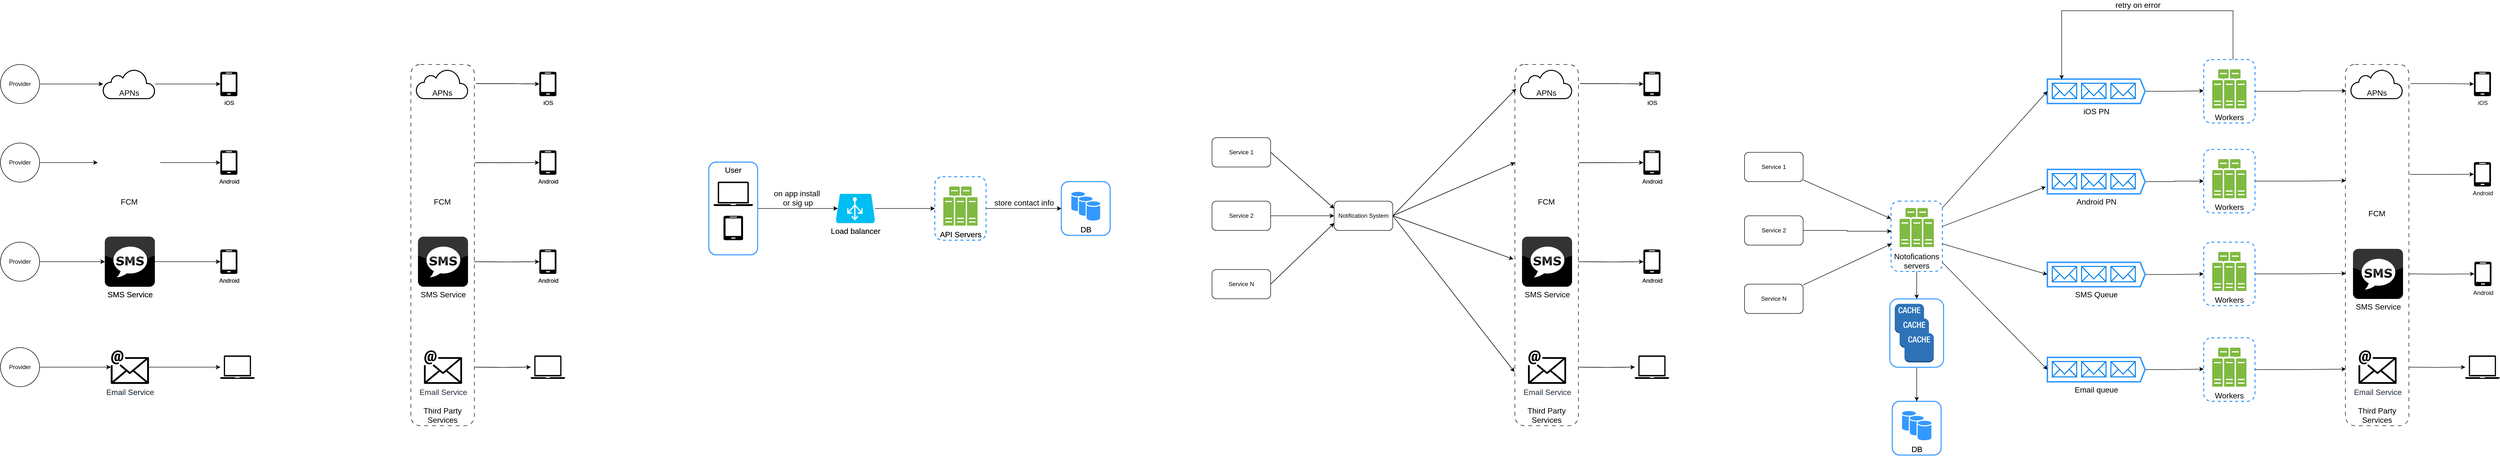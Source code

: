 <mxfile version="24.8.3">
  <diagram name="Page-1" id="7iPxPgaWAinNxmWODJ0a">
    <mxGraphModel dx="995" dy="643" grid="1" gridSize="10" guides="1" tooltips="1" connect="1" arrows="1" fold="1" page="1" pageScale="1" pageWidth="827" pageHeight="1169" math="0" shadow="0">
      <root>
        <mxCell id="0" />
        <mxCell id="1" parent="0" />
        <mxCell id="ZeDhrGZ1cyevb3TE8War-3" value="DB" style="rounded=1;whiteSpace=wrap;html=1;verticalAlign=bottom;fontSize=16;fillColor=none;strokeColor=#3399FF;strokeWidth=2;" vertex="1" parent="1">
          <mxGeometry x="2401.5" y="560" width="100" height="110" as="geometry" />
        </mxCell>
        <mxCell id="ZeDhrGZ1cyevb3TE8War-4" value="on app install&amp;nbsp;&lt;div&gt;or sig up&lt;/div&gt;" style="edgeStyle=orthogonalEdgeStyle;rounded=0;orthogonalLoop=1;jettySize=auto;html=1;entryX=0.05;entryY=0.5;entryDx=0;entryDy=0;entryPerimeter=0;fontSize=16;verticalAlign=bottom;" edge="1" parent="1" source="ZeDhrGZ1cyevb3TE8War-5" target="ZeDhrGZ1cyevb3TE8War-42">
          <mxGeometry relative="1" as="geometry">
            <mxPoint x="1860" y="615" as="targetPoint" />
          </mxGeometry>
        </mxCell>
        <mxCell id="ZeDhrGZ1cyevb3TE8War-5" value="User" style="rounded=1;whiteSpace=wrap;html=1;verticalAlign=top;fontSize=16;fillColor=none;strokeColor=#3399FF;strokeWidth=2;" vertex="1" parent="1">
          <mxGeometry x="1680" y="520" width="100" height="190" as="geometry" />
        </mxCell>
        <mxCell id="ZeDhrGZ1cyevb3TE8War-6" value="Third Party Services" style="rounded=1;whiteSpace=wrap;html=1;dashed=1;dashPattern=8 8;verticalAlign=bottom;fontSize=16;" vertex="1" parent="1">
          <mxGeometry x="1070" y="320" width="130" height="740" as="geometry" />
        </mxCell>
        <mxCell id="ZeDhrGZ1cyevb3TE8War-7" value="APNs" style="html=1;verticalLabelPosition=middle;align=center;labelBackgroundColor=#ffffff;verticalAlign=bottom;strokeWidth=2;strokeColor=#000000;shadow=0;dashed=0;shape=mxgraph.ios7.icons.cloud;labelPosition=center;fontSize=16;" vertex="1" parent="1">
          <mxGeometry x="440" y="330" width="106" height="60" as="geometry" />
        </mxCell>
        <mxCell id="ZeDhrGZ1cyevb3TE8War-8" value="" style="edgeStyle=orthogonalEdgeStyle;rounded=0;orthogonalLoop=1;jettySize=auto;html=1;" edge="1" parent="1" source="ZeDhrGZ1cyevb3TE8War-9" target="ZeDhrGZ1cyevb3TE8War-7">
          <mxGeometry relative="1" as="geometry" />
        </mxCell>
        <mxCell id="ZeDhrGZ1cyevb3TE8War-9" value="Provider" style="ellipse;whiteSpace=wrap;html=1;" vertex="1" parent="1">
          <mxGeometry x="230" y="320" width="80" height="80" as="geometry" />
        </mxCell>
        <mxCell id="ZeDhrGZ1cyevb3TE8War-10" value="iOS" style="verticalLabelPosition=bottom;html=1;verticalAlign=top;align=center;strokeColor=none;fillColor=#000000;shape=mxgraph.azure.mobile;pointerEvents=1;" vertex="1" parent="1">
          <mxGeometry x="680" y="335" width="35" height="50" as="geometry" />
        </mxCell>
        <mxCell id="ZeDhrGZ1cyevb3TE8War-11" style="edgeStyle=orthogonalEdgeStyle;rounded=0;orthogonalLoop=1;jettySize=auto;html=1;entryX=0;entryY=0.5;entryDx=0;entryDy=0;entryPerimeter=0;" edge="1" parent="1" source="ZeDhrGZ1cyevb3TE8War-7" target="ZeDhrGZ1cyevb3TE8War-10">
          <mxGeometry relative="1" as="geometry" />
        </mxCell>
        <mxCell id="ZeDhrGZ1cyevb3TE8War-12" value="" style="edgeStyle=orthogonalEdgeStyle;rounded=0;orthogonalLoop=1;jettySize=auto;html=1;entryX=0;entryY=0.5;entryDx=0;entryDy=0;" edge="1" parent="1" source="ZeDhrGZ1cyevb3TE8War-13" target="ZeDhrGZ1cyevb3TE8War-16">
          <mxGeometry relative="1" as="geometry">
            <mxPoint x="410" y="521" as="targetPoint" />
          </mxGeometry>
        </mxCell>
        <mxCell id="ZeDhrGZ1cyevb3TE8War-13" value="Provider" style="ellipse;whiteSpace=wrap;html=1;" vertex="1" parent="1">
          <mxGeometry x="230" y="481" width="80" height="80" as="geometry" />
        </mxCell>
        <mxCell id="ZeDhrGZ1cyevb3TE8War-14" value="Android" style="verticalLabelPosition=bottom;html=1;verticalAlign=top;align=center;strokeColor=none;fillColor=#000000;shape=mxgraph.azure.mobile;pointerEvents=1;" vertex="1" parent="1">
          <mxGeometry x="680" y="496" width="35" height="50" as="geometry" />
        </mxCell>
        <mxCell id="ZeDhrGZ1cyevb3TE8War-15" style="edgeStyle=orthogonalEdgeStyle;rounded=0;orthogonalLoop=1;jettySize=auto;html=1;entryX=0;entryY=0.5;entryDx=0;entryDy=0;entryPerimeter=0;exitX=1;exitY=0.5;exitDx=0;exitDy=0;" edge="1" parent="1" source="ZeDhrGZ1cyevb3TE8War-16" target="ZeDhrGZ1cyevb3TE8War-14">
          <mxGeometry relative="1" as="geometry">
            <mxPoint x="546" y="521" as="sourcePoint" />
          </mxGeometry>
        </mxCell>
        <mxCell id="ZeDhrGZ1cyevb3TE8War-16" value="FCM" style="shape=image;html=1;verticalAlign=top;verticalLabelPosition=bottom;labelBackgroundColor=#ffffff;imageAspect=0;aspect=fixed;image=https://cdn1.iconfinder.com/data/icons/ionicons-fill-vol-2/512/logo-firebase-128.png;fontSize=16;" vertex="1" parent="1">
          <mxGeometry x="429" y="457" width="128" height="128" as="geometry" />
        </mxCell>
        <mxCell id="ZeDhrGZ1cyevb3TE8War-17" value="" style="edgeStyle=orthogonalEdgeStyle;rounded=0;orthogonalLoop=1;jettySize=auto;html=1;" edge="1" parent="1" source="ZeDhrGZ1cyevb3TE8War-18" target="ZeDhrGZ1cyevb3TE8War-21">
          <mxGeometry relative="1" as="geometry">
            <mxPoint x="429" y="724" as="targetPoint" />
          </mxGeometry>
        </mxCell>
        <mxCell id="ZeDhrGZ1cyevb3TE8War-18" value="Provider" style="ellipse;whiteSpace=wrap;html=1;" vertex="1" parent="1">
          <mxGeometry x="230" y="684" width="80" height="80" as="geometry" />
        </mxCell>
        <mxCell id="ZeDhrGZ1cyevb3TE8War-19" value="Android" style="verticalLabelPosition=bottom;html=1;verticalAlign=top;align=center;strokeColor=none;fillColor=#000000;shape=mxgraph.azure.mobile;pointerEvents=1;" vertex="1" parent="1">
          <mxGeometry x="680" y="699" width="35" height="50" as="geometry" />
        </mxCell>
        <mxCell id="ZeDhrGZ1cyevb3TE8War-20" style="edgeStyle=orthogonalEdgeStyle;rounded=0;orthogonalLoop=1;jettySize=auto;html=1;entryX=0;entryY=0.5;entryDx=0;entryDy=0;entryPerimeter=0;" edge="1" parent="1" source="ZeDhrGZ1cyevb3TE8War-21" target="ZeDhrGZ1cyevb3TE8War-19">
          <mxGeometry relative="1" as="geometry">
            <mxPoint x="557" y="724" as="sourcePoint" />
          </mxGeometry>
        </mxCell>
        <mxCell id="ZeDhrGZ1cyevb3TE8War-21" value="SMS Service" style="dashed=0;outlineConnect=0;html=1;align=center;labelPosition=center;verticalLabelPosition=bottom;verticalAlign=top;shape=mxgraph.webicons.sms;fillColor=#000000;gradientColor=none;fontSize=16;" vertex="1" parent="1">
          <mxGeometry x="443.6" y="672.8" width="102.4" height="102.4" as="geometry" />
        </mxCell>
        <mxCell id="ZeDhrGZ1cyevb3TE8War-22" value="Email Service" style="sketch=0;outlineConnect=0;fontColor=#232F3E;gradientColor=none;fillColor=#000000;strokeColor=none;dashed=0;verticalLabelPosition=bottom;verticalAlign=top;align=center;html=1;fontSize=16;fontStyle=0;aspect=fixed;shape=mxgraph.aws4.email;" vertex="1" parent="1">
          <mxGeometry x="455.8" y="905.5" width="78" height="69" as="geometry" />
        </mxCell>
        <mxCell id="ZeDhrGZ1cyevb3TE8War-23" value="" style="edgeStyle=orthogonalEdgeStyle;rounded=0;orthogonalLoop=1;jettySize=auto;html=1;" edge="1" parent="1" source="ZeDhrGZ1cyevb3TE8War-24" target="ZeDhrGZ1cyevb3TE8War-22">
          <mxGeometry relative="1" as="geometry">
            <mxPoint x="443.6" y="940" as="targetPoint" />
          </mxGeometry>
        </mxCell>
        <mxCell id="ZeDhrGZ1cyevb3TE8War-24" value="Provider" style="ellipse;whiteSpace=wrap;html=1;" vertex="1" parent="1">
          <mxGeometry x="230" y="900" width="80" height="80" as="geometry" />
        </mxCell>
        <mxCell id="ZeDhrGZ1cyevb3TE8War-25" style="edgeStyle=orthogonalEdgeStyle;rounded=0;orthogonalLoop=1;jettySize=auto;html=1;entryX=0;entryY=0.5;entryDx=0;entryDy=0;entryPerimeter=0;" edge="1" parent="1" source="ZeDhrGZ1cyevb3TE8War-22">
          <mxGeometry relative="1" as="geometry">
            <mxPoint x="546" y="940" as="sourcePoint" />
            <mxPoint x="680" y="940" as="targetPoint" />
          </mxGeometry>
        </mxCell>
        <mxCell id="ZeDhrGZ1cyevb3TE8War-26" value="APNs" style="html=1;verticalLabelPosition=middle;align=center;labelBackgroundColor=#ffffff;verticalAlign=bottom;strokeWidth=2;strokeColor=#000000;shadow=0;dashed=0;shape=mxgraph.ios7.icons.cloud;labelPosition=center;fontSize=16;" vertex="1" parent="1">
          <mxGeometry x="1081" y="330" width="106" height="60" as="geometry" />
        </mxCell>
        <mxCell id="ZeDhrGZ1cyevb3TE8War-27" value="FCM" style="shape=image;html=1;verticalAlign=top;verticalLabelPosition=bottom;labelBackgroundColor=#ffffff;imageAspect=0;aspect=fixed;image=https://cdn1.iconfinder.com/data/icons/ionicons-fill-vol-2/512/logo-firebase-128.png;fontSize=16;" vertex="1" parent="1">
          <mxGeometry x="1070" y="457" width="128" height="128" as="geometry" />
        </mxCell>
        <mxCell id="ZeDhrGZ1cyevb3TE8War-28" value="SMS Service" style="dashed=0;outlineConnect=0;html=1;align=center;labelPosition=center;verticalLabelPosition=bottom;verticalAlign=top;shape=mxgraph.webicons.sms;fillColor=#000000;gradientColor=none;fontSize=16;" vertex="1" parent="1">
          <mxGeometry x="1084.6" y="672.8" width="102.4" height="102.4" as="geometry" />
        </mxCell>
        <mxCell id="ZeDhrGZ1cyevb3TE8War-29" value="Email Service" style="sketch=0;outlineConnect=0;fontColor=#232F3E;gradientColor=none;fillColor=#000000;strokeColor=none;dashed=0;verticalLabelPosition=bottom;verticalAlign=top;align=center;html=1;fontSize=16;fontStyle=0;aspect=fixed;shape=mxgraph.aws4.email;" vertex="1" parent="1">
          <mxGeometry x="1096.8" y="905.5" width="78" height="69" as="geometry" />
        </mxCell>
        <mxCell id="ZeDhrGZ1cyevb3TE8War-30" value="iOS" style="verticalLabelPosition=bottom;html=1;verticalAlign=top;align=center;strokeColor=none;fillColor=#000000;shape=mxgraph.azure.mobile;pointerEvents=1;" vertex="1" parent="1">
          <mxGeometry x="1333" y="335" width="35" height="50" as="geometry" />
        </mxCell>
        <mxCell id="ZeDhrGZ1cyevb3TE8War-31" style="edgeStyle=orthogonalEdgeStyle;rounded=0;orthogonalLoop=1;jettySize=auto;html=1;entryX=0;entryY=0.5;entryDx=0;entryDy=0;entryPerimeter=0;exitX=1.026;exitY=0.053;exitDx=0;exitDy=0;exitPerimeter=0;" edge="1" parent="1" source="ZeDhrGZ1cyevb3TE8War-6" target="ZeDhrGZ1cyevb3TE8War-30">
          <mxGeometry relative="1" as="geometry">
            <mxPoint x="1220" y="340" as="sourcePoint" />
          </mxGeometry>
        </mxCell>
        <mxCell id="ZeDhrGZ1cyevb3TE8War-32" value="Android" style="verticalLabelPosition=bottom;html=1;verticalAlign=top;align=center;strokeColor=none;fillColor=#000000;shape=mxgraph.azure.mobile;pointerEvents=1;" vertex="1" parent="1">
          <mxGeometry x="1333" y="496" width="35" height="50" as="geometry" />
        </mxCell>
        <mxCell id="ZeDhrGZ1cyevb3TE8War-33" style="rounded=0;orthogonalLoop=1;jettySize=auto;html=1;entryX=0;entryY=0.5;entryDx=0;entryDy=0;entryPerimeter=0;exitX=1.013;exitY=0.272;exitDx=0;exitDy=0;exitPerimeter=0;" edge="1" parent="1" source="ZeDhrGZ1cyevb3TE8War-6" target="ZeDhrGZ1cyevb3TE8War-32">
          <mxGeometry relative="1" as="geometry">
            <mxPoint x="1210" y="521" as="sourcePoint" />
          </mxGeometry>
        </mxCell>
        <mxCell id="ZeDhrGZ1cyevb3TE8War-34" value="Android" style="verticalLabelPosition=bottom;html=1;verticalAlign=top;align=center;strokeColor=none;fillColor=#000000;shape=mxgraph.azure.mobile;pointerEvents=1;" vertex="1" parent="1">
          <mxGeometry x="1333" y="699" width="35" height="50" as="geometry" />
        </mxCell>
        <mxCell id="ZeDhrGZ1cyevb3TE8War-35" style="edgeStyle=orthogonalEdgeStyle;rounded=0;orthogonalLoop=1;jettySize=auto;html=1;entryX=0;entryY=0.5;entryDx=0;entryDy=0;entryPerimeter=0;" edge="1" parent="1" target="ZeDhrGZ1cyevb3TE8War-34">
          <mxGeometry relative="1" as="geometry">
            <mxPoint x="1199" y="724" as="sourcePoint" />
          </mxGeometry>
        </mxCell>
        <mxCell id="ZeDhrGZ1cyevb3TE8War-36" style="edgeStyle=orthogonalEdgeStyle;rounded=0;orthogonalLoop=1;jettySize=auto;html=1;" edge="1" parent="1" target="ZeDhrGZ1cyevb3TE8War-38">
          <mxGeometry relative="1" as="geometry">
            <mxPoint x="1201" y="940" as="sourcePoint" />
            <mxPoint x="1333" y="940" as="targetPoint" />
          </mxGeometry>
        </mxCell>
        <mxCell id="ZeDhrGZ1cyevb3TE8War-37" value="" style="sketch=0;pointerEvents=1;shadow=0;dashed=0;html=1;strokeColor=none;fillColor=#000000;labelPosition=center;verticalLabelPosition=bottom;verticalAlign=top;align=center;outlineConnect=0;shape=mxgraph.veeam2.laptop;" vertex="1" parent="1">
          <mxGeometry x="680" y="916" width="70" height="48" as="geometry" />
        </mxCell>
        <mxCell id="ZeDhrGZ1cyevb3TE8War-38" value="" style="sketch=0;pointerEvents=1;shadow=0;dashed=0;html=1;strokeColor=none;fillColor=#000000;labelPosition=center;verticalLabelPosition=bottom;verticalAlign=top;align=center;outlineConnect=0;shape=mxgraph.veeam2.laptop;" vertex="1" parent="1">
          <mxGeometry x="1315.5" y="916" width="70" height="48" as="geometry" />
        </mxCell>
        <mxCell id="ZeDhrGZ1cyevb3TE8War-39" value="" style="verticalLabelPosition=bottom;html=1;verticalAlign=top;align=center;strokeColor=none;fillColor=#000000;shape=mxgraph.azure.mobile;pointerEvents=1;" vertex="1" parent="1">
          <mxGeometry x="1710" y="630" width="40" height="50" as="geometry" />
        </mxCell>
        <mxCell id="ZeDhrGZ1cyevb3TE8War-40" value="" style="sketch=0;pointerEvents=1;shadow=0;dashed=0;html=1;strokeColor=none;fillColor=#000000;labelPosition=center;verticalLabelPosition=bottom;verticalAlign=top;align=center;outlineConnect=0;shape=mxgraph.veeam2.laptop;" vertex="1" parent="1">
          <mxGeometry x="1690" y="560" width="80" height="50" as="geometry" />
        </mxCell>
        <mxCell id="ZeDhrGZ1cyevb3TE8War-41" style="edgeStyle=orthogonalEdgeStyle;rounded=0;orthogonalLoop=1;jettySize=auto;html=1;entryX=0;entryY=0.5;entryDx=0;entryDy=0;" edge="1" parent="1" source="ZeDhrGZ1cyevb3TE8War-42" target="ZeDhrGZ1cyevb3TE8War-45">
          <mxGeometry relative="1" as="geometry" />
        </mxCell>
        <mxCell id="ZeDhrGZ1cyevb3TE8War-42" value="Load balancer" style="verticalLabelPosition=bottom;html=1;verticalAlign=top;align=center;strokeColor=none;fillColor=#00BEF2;shape=mxgraph.azure.azure_load_balancer;fontSize=16;" vertex="1" parent="1">
          <mxGeometry x="1940" y="585" width="80" height="60" as="geometry" />
        </mxCell>
        <mxCell id="ZeDhrGZ1cyevb3TE8War-43" value="" style="sketch=0;pointerEvents=1;shadow=0;dashed=0;html=1;strokeColor=none;fillColor=#505050;labelPosition=center;verticalLabelPosition=bottom;verticalAlign=top;outlineConnect=0;align=center;shape=mxgraph.office.servers.server_farm;fillColor=#7FBA42;" vertex="1" parent="1">
          <mxGeometry x="2160" y="570" width="70" height="80" as="geometry" />
        </mxCell>
        <mxCell id="ZeDhrGZ1cyevb3TE8War-44" value="store contact info" style="edgeStyle=orthogonalEdgeStyle;rounded=0;orthogonalLoop=1;jettySize=auto;html=1;entryX=0;entryY=0.5;entryDx=0;entryDy=0;verticalAlign=bottom;fontSize=16;" edge="1" parent="1" source="ZeDhrGZ1cyevb3TE8War-45" target="ZeDhrGZ1cyevb3TE8War-3">
          <mxGeometry relative="1" as="geometry">
            <mxPoint x="2370" y="615" as="targetPoint" />
          </mxGeometry>
        </mxCell>
        <mxCell id="ZeDhrGZ1cyevb3TE8War-45" value="API Servers" style="rounded=1;whiteSpace=wrap;html=1;verticalAlign=bottom;fontSize=16;fillColor=none;strokeColor=#3399FF;strokeWidth=2;dashed=1;" vertex="1" parent="1">
          <mxGeometry x="2142.5" y="550" width="105" height="130" as="geometry" />
        </mxCell>
        <mxCell id="ZeDhrGZ1cyevb3TE8War-46" value="" style="sketch=0;shadow=0;dashed=0;html=1;strokeColor=none;fillColor=#3399FF;labelPosition=center;verticalLabelPosition=bottom;verticalAlign=top;outlineConnect=0;align=center;shape=mxgraph.office.databases.database_availability_group;" vertex="1" parent="1">
          <mxGeometry x="2422" y="581" width="59" height="59" as="geometry" />
        </mxCell>
        <mxCell id="ZeDhrGZ1cyevb3TE8War-47" value="Third Party Services" style="rounded=1;whiteSpace=wrap;html=1;dashed=1;dashPattern=8 8;verticalAlign=bottom;fontSize=16;" vertex="1" parent="1">
          <mxGeometry x="3330" y="320" width="130" height="740" as="geometry" />
        </mxCell>
        <mxCell id="ZeDhrGZ1cyevb3TE8War-48" value="APNs" style="html=1;verticalLabelPosition=middle;align=center;labelBackgroundColor=#ffffff;verticalAlign=bottom;strokeWidth=2;strokeColor=#000000;shadow=0;dashed=0;shape=mxgraph.ios7.icons.cloud;labelPosition=center;fontSize=16;" vertex="1" parent="1">
          <mxGeometry x="3341" y="330" width="106" height="60" as="geometry" />
        </mxCell>
        <mxCell id="ZeDhrGZ1cyevb3TE8War-49" value="FCM" style="shape=image;html=1;verticalAlign=top;verticalLabelPosition=bottom;labelBackgroundColor=#ffffff;imageAspect=0;aspect=fixed;image=https://cdn1.iconfinder.com/data/icons/ionicons-fill-vol-2/512/logo-firebase-128.png;fontSize=16;" vertex="1" parent="1">
          <mxGeometry x="3330" y="457" width="128" height="128" as="geometry" />
        </mxCell>
        <mxCell id="ZeDhrGZ1cyevb3TE8War-50" value="SMS Service" style="dashed=0;outlineConnect=0;html=1;align=center;labelPosition=center;verticalLabelPosition=bottom;verticalAlign=top;shape=mxgraph.webicons.sms;fillColor=#000000;gradientColor=none;fontSize=16;" vertex="1" parent="1">
          <mxGeometry x="3344.6" y="672.8" width="102.4" height="102.4" as="geometry" />
        </mxCell>
        <mxCell id="ZeDhrGZ1cyevb3TE8War-51" value="Email Service" style="sketch=0;outlineConnect=0;fontColor=#232F3E;gradientColor=none;fillColor=#000000;strokeColor=none;dashed=0;verticalLabelPosition=bottom;verticalAlign=top;align=center;html=1;fontSize=16;fontStyle=0;aspect=fixed;shape=mxgraph.aws4.email;" vertex="1" parent="1">
          <mxGeometry x="3356.8" y="905.5" width="78" height="69" as="geometry" />
        </mxCell>
        <mxCell id="ZeDhrGZ1cyevb3TE8War-52" value="iOS" style="verticalLabelPosition=bottom;html=1;verticalAlign=top;align=center;strokeColor=none;fillColor=#000000;shape=mxgraph.azure.mobile;pointerEvents=1;" vertex="1" parent="1">
          <mxGeometry x="3593" y="335" width="35" height="50" as="geometry" />
        </mxCell>
        <mxCell id="ZeDhrGZ1cyevb3TE8War-53" style="edgeStyle=orthogonalEdgeStyle;rounded=0;orthogonalLoop=1;jettySize=auto;html=1;entryX=0;entryY=0.5;entryDx=0;entryDy=0;entryPerimeter=0;exitX=1.026;exitY=0.053;exitDx=0;exitDy=0;exitPerimeter=0;" edge="1" parent="1" source="ZeDhrGZ1cyevb3TE8War-47" target="ZeDhrGZ1cyevb3TE8War-52">
          <mxGeometry relative="1" as="geometry">
            <mxPoint x="3480" y="340" as="sourcePoint" />
          </mxGeometry>
        </mxCell>
        <mxCell id="ZeDhrGZ1cyevb3TE8War-54" value="Android" style="verticalLabelPosition=bottom;html=1;verticalAlign=top;align=center;strokeColor=none;fillColor=#000000;shape=mxgraph.azure.mobile;pointerEvents=1;" vertex="1" parent="1">
          <mxGeometry x="3593" y="496" width="35" height="50" as="geometry" />
        </mxCell>
        <mxCell id="ZeDhrGZ1cyevb3TE8War-55" style="rounded=0;orthogonalLoop=1;jettySize=auto;html=1;entryX=0;entryY=0.5;entryDx=0;entryDy=0;entryPerimeter=0;exitX=1.013;exitY=0.272;exitDx=0;exitDy=0;exitPerimeter=0;" edge="1" parent="1" source="ZeDhrGZ1cyevb3TE8War-47" target="ZeDhrGZ1cyevb3TE8War-54">
          <mxGeometry relative="1" as="geometry">
            <mxPoint x="3470" y="521" as="sourcePoint" />
          </mxGeometry>
        </mxCell>
        <mxCell id="ZeDhrGZ1cyevb3TE8War-56" value="Android" style="verticalLabelPosition=bottom;html=1;verticalAlign=top;align=center;strokeColor=none;fillColor=#000000;shape=mxgraph.azure.mobile;pointerEvents=1;" vertex="1" parent="1">
          <mxGeometry x="3593" y="699" width="35" height="50" as="geometry" />
        </mxCell>
        <mxCell id="ZeDhrGZ1cyevb3TE8War-57" style="edgeStyle=orthogonalEdgeStyle;rounded=0;orthogonalLoop=1;jettySize=auto;html=1;entryX=0;entryY=0.5;entryDx=0;entryDy=0;entryPerimeter=0;" edge="1" parent="1" target="ZeDhrGZ1cyevb3TE8War-56">
          <mxGeometry relative="1" as="geometry">
            <mxPoint x="3459" y="724" as="sourcePoint" />
          </mxGeometry>
        </mxCell>
        <mxCell id="ZeDhrGZ1cyevb3TE8War-58" style="edgeStyle=orthogonalEdgeStyle;rounded=0;orthogonalLoop=1;jettySize=auto;html=1;" edge="1" parent="1" target="ZeDhrGZ1cyevb3TE8War-59">
          <mxGeometry relative="1" as="geometry">
            <mxPoint x="3461" y="940" as="sourcePoint" />
            <mxPoint x="3593" y="940" as="targetPoint" />
          </mxGeometry>
        </mxCell>
        <mxCell id="ZeDhrGZ1cyevb3TE8War-59" value="" style="sketch=0;pointerEvents=1;shadow=0;dashed=0;html=1;strokeColor=none;fillColor=#000000;labelPosition=center;verticalLabelPosition=bottom;verticalAlign=top;align=center;outlineConnect=0;shape=mxgraph.veeam2.laptop;" vertex="1" parent="1">
          <mxGeometry x="3575.5" y="916" width="70" height="48" as="geometry" />
        </mxCell>
        <mxCell id="ZeDhrGZ1cyevb3TE8War-60" style="rounded=0;orthogonalLoop=1;jettySize=auto;html=1;entryX=0;entryY=0.5;entryDx=0;entryDy=0;exitX=1;exitY=0.5;exitDx=0;exitDy=0;" edge="1" parent="1" source="ZeDhrGZ1cyevb3TE8War-61" target="ZeDhrGZ1cyevb3TE8War-49">
          <mxGeometry relative="1" as="geometry" />
        </mxCell>
        <mxCell id="ZeDhrGZ1cyevb3TE8War-61" value="Notification System" style="rounded=1;whiteSpace=wrap;html=1;" vertex="1" parent="1">
          <mxGeometry x="2960" y="600" width="120" height="60" as="geometry" />
        </mxCell>
        <mxCell id="ZeDhrGZ1cyevb3TE8War-62" style="rounded=0;orthogonalLoop=1;jettySize=auto;html=1;entryX=0.02;entryY=0.067;entryDx=0;entryDy=0;entryPerimeter=0;exitX=1;exitY=0.5;exitDx=0;exitDy=0;" edge="1" parent="1" source="ZeDhrGZ1cyevb3TE8War-61" target="ZeDhrGZ1cyevb3TE8War-47">
          <mxGeometry relative="1" as="geometry" />
        </mxCell>
        <mxCell id="ZeDhrGZ1cyevb3TE8War-63" style="rounded=0;orthogonalLoop=1;jettySize=auto;html=1;entryX=-0.025;entryY=0.539;entryDx=0;entryDy=0;entryPerimeter=0;exitX=1;exitY=0.5;exitDx=0;exitDy=0;" edge="1" parent="1" source="ZeDhrGZ1cyevb3TE8War-61" target="ZeDhrGZ1cyevb3TE8War-47">
          <mxGeometry relative="1" as="geometry" />
        </mxCell>
        <mxCell id="ZeDhrGZ1cyevb3TE8War-64" style="rounded=0;orthogonalLoop=1;jettySize=auto;html=1;entryX=-0.007;entryY=0.851;entryDx=0;entryDy=0;entryPerimeter=0;exitX=1;exitY=0.5;exitDx=0;exitDy=0;" edge="1" parent="1" source="ZeDhrGZ1cyevb3TE8War-61" target="ZeDhrGZ1cyevb3TE8War-47">
          <mxGeometry relative="1" as="geometry" />
        </mxCell>
        <mxCell id="ZeDhrGZ1cyevb3TE8War-65" style="edgeStyle=orthogonalEdgeStyle;rounded=0;orthogonalLoop=1;jettySize=auto;html=1;entryX=0;entryY=0.5;entryDx=0;entryDy=0;" edge="1" parent="1" source="ZeDhrGZ1cyevb3TE8War-66" target="ZeDhrGZ1cyevb3TE8War-61">
          <mxGeometry relative="1" as="geometry" />
        </mxCell>
        <mxCell id="ZeDhrGZ1cyevb3TE8War-66" value="Service 2" style="rounded=1;whiteSpace=wrap;html=1;" vertex="1" parent="1">
          <mxGeometry x="2710" y="600" width="120" height="60" as="geometry" />
        </mxCell>
        <mxCell id="ZeDhrGZ1cyevb3TE8War-67" style="rounded=0;orthogonalLoop=1;jettySize=auto;html=1;entryX=0;entryY=0.25;entryDx=0;entryDy=0;exitX=1;exitY=0.5;exitDx=0;exitDy=0;" edge="1" parent="1" source="ZeDhrGZ1cyevb3TE8War-68" target="ZeDhrGZ1cyevb3TE8War-61">
          <mxGeometry relative="1" as="geometry" />
        </mxCell>
        <mxCell id="ZeDhrGZ1cyevb3TE8War-68" value="Service 1" style="rounded=1;whiteSpace=wrap;html=1;" vertex="1" parent="1">
          <mxGeometry x="2710" y="470" width="120" height="60" as="geometry" />
        </mxCell>
        <mxCell id="ZeDhrGZ1cyevb3TE8War-69" style="rounded=0;orthogonalLoop=1;jettySize=auto;html=1;entryX=0;entryY=0.75;entryDx=0;entryDy=0;exitX=1;exitY=0.5;exitDx=0;exitDy=0;" edge="1" parent="1" source="ZeDhrGZ1cyevb3TE8War-70" target="ZeDhrGZ1cyevb3TE8War-61">
          <mxGeometry relative="1" as="geometry" />
        </mxCell>
        <mxCell id="ZeDhrGZ1cyevb3TE8War-70" value="Service N" style="rounded=1;whiteSpace=wrap;html=1;" vertex="1" parent="1">
          <mxGeometry x="2710" y="740" width="120" height="60" as="geometry" />
        </mxCell>
        <mxCell id="ZeDhrGZ1cyevb3TE8War-71" value="DB" style="rounded=1;whiteSpace=wrap;html=1;verticalAlign=bottom;fontSize=16;fillColor=none;strokeColor=#3399FF;strokeWidth=2;" vertex="1" parent="1">
          <mxGeometry x="2401.5" y="560" width="100" height="110" as="geometry" />
        </mxCell>
        <mxCell id="ZeDhrGZ1cyevb3TE8War-72" value="on app install&amp;nbsp;&lt;div&gt;or sig up&lt;/div&gt;" style="edgeStyle=orthogonalEdgeStyle;rounded=0;orthogonalLoop=1;jettySize=auto;html=1;entryX=0.05;entryY=0.5;entryDx=0;entryDy=0;entryPerimeter=0;fontSize=16;verticalAlign=bottom;" edge="1" parent="1" source="ZeDhrGZ1cyevb3TE8War-73" target="ZeDhrGZ1cyevb3TE8War-110">
          <mxGeometry relative="1" as="geometry">
            <mxPoint x="1860" y="615" as="targetPoint" />
          </mxGeometry>
        </mxCell>
        <mxCell id="ZeDhrGZ1cyevb3TE8War-73" value="User" style="rounded=1;whiteSpace=wrap;html=1;verticalAlign=top;fontSize=16;fillColor=none;strokeColor=#3399FF;strokeWidth=2;" vertex="1" parent="1">
          <mxGeometry x="1680" y="520" width="100" height="190" as="geometry" />
        </mxCell>
        <mxCell id="ZeDhrGZ1cyevb3TE8War-74" value="Third Party Services" style="rounded=1;whiteSpace=wrap;html=1;dashed=1;dashPattern=8 8;verticalAlign=bottom;fontSize=16;" vertex="1" parent="1">
          <mxGeometry x="1070" y="320" width="130" height="740" as="geometry" />
        </mxCell>
        <mxCell id="ZeDhrGZ1cyevb3TE8War-75" value="APNs" style="html=1;verticalLabelPosition=middle;align=center;labelBackgroundColor=#ffffff;verticalAlign=bottom;strokeWidth=2;strokeColor=#000000;shadow=0;dashed=0;shape=mxgraph.ios7.icons.cloud;labelPosition=center;fontSize=16;" vertex="1" parent="1">
          <mxGeometry x="440" y="330" width="106" height="60" as="geometry" />
        </mxCell>
        <mxCell id="ZeDhrGZ1cyevb3TE8War-76" value="" style="edgeStyle=orthogonalEdgeStyle;rounded=0;orthogonalLoop=1;jettySize=auto;html=1;" edge="1" parent="1" source="ZeDhrGZ1cyevb3TE8War-77" target="ZeDhrGZ1cyevb3TE8War-75">
          <mxGeometry relative="1" as="geometry" />
        </mxCell>
        <mxCell id="ZeDhrGZ1cyevb3TE8War-77" value="Provider" style="ellipse;whiteSpace=wrap;html=1;" vertex="1" parent="1">
          <mxGeometry x="230" y="320" width="80" height="80" as="geometry" />
        </mxCell>
        <mxCell id="ZeDhrGZ1cyevb3TE8War-78" value="iOS" style="verticalLabelPosition=bottom;html=1;verticalAlign=top;align=center;strokeColor=none;fillColor=#000000;shape=mxgraph.azure.mobile;pointerEvents=1;" vertex="1" parent="1">
          <mxGeometry x="680" y="335" width="35" height="50" as="geometry" />
        </mxCell>
        <mxCell id="ZeDhrGZ1cyevb3TE8War-79" style="edgeStyle=orthogonalEdgeStyle;rounded=0;orthogonalLoop=1;jettySize=auto;html=1;entryX=0;entryY=0.5;entryDx=0;entryDy=0;entryPerimeter=0;" edge="1" parent="1" source="ZeDhrGZ1cyevb3TE8War-75" target="ZeDhrGZ1cyevb3TE8War-78">
          <mxGeometry relative="1" as="geometry" />
        </mxCell>
        <mxCell id="ZeDhrGZ1cyevb3TE8War-80" value="" style="edgeStyle=orthogonalEdgeStyle;rounded=0;orthogonalLoop=1;jettySize=auto;html=1;entryX=0;entryY=0.5;entryDx=0;entryDy=0;" edge="1" parent="1" source="ZeDhrGZ1cyevb3TE8War-81" target="ZeDhrGZ1cyevb3TE8War-84">
          <mxGeometry relative="1" as="geometry">
            <mxPoint x="410" y="521" as="targetPoint" />
          </mxGeometry>
        </mxCell>
        <mxCell id="ZeDhrGZ1cyevb3TE8War-81" value="Provider" style="ellipse;whiteSpace=wrap;html=1;" vertex="1" parent="1">
          <mxGeometry x="230" y="481" width="80" height="80" as="geometry" />
        </mxCell>
        <mxCell id="ZeDhrGZ1cyevb3TE8War-82" value="Android" style="verticalLabelPosition=bottom;html=1;verticalAlign=top;align=center;strokeColor=none;fillColor=#000000;shape=mxgraph.azure.mobile;pointerEvents=1;" vertex="1" parent="1">
          <mxGeometry x="680" y="496" width="35" height="50" as="geometry" />
        </mxCell>
        <mxCell id="ZeDhrGZ1cyevb3TE8War-83" style="edgeStyle=orthogonalEdgeStyle;rounded=0;orthogonalLoop=1;jettySize=auto;html=1;entryX=0;entryY=0.5;entryDx=0;entryDy=0;entryPerimeter=0;exitX=1;exitY=0.5;exitDx=0;exitDy=0;" edge="1" parent="1" source="ZeDhrGZ1cyevb3TE8War-84" target="ZeDhrGZ1cyevb3TE8War-82">
          <mxGeometry relative="1" as="geometry">
            <mxPoint x="546" y="521" as="sourcePoint" />
          </mxGeometry>
        </mxCell>
        <mxCell id="ZeDhrGZ1cyevb3TE8War-84" value="FCM" style="shape=image;html=1;verticalAlign=top;verticalLabelPosition=bottom;labelBackgroundColor=#ffffff;imageAspect=0;aspect=fixed;image=https://cdn1.iconfinder.com/data/icons/ionicons-fill-vol-2/512/logo-firebase-128.png;fontSize=16;" vertex="1" parent="1">
          <mxGeometry x="429" y="457" width="128" height="128" as="geometry" />
        </mxCell>
        <mxCell id="ZeDhrGZ1cyevb3TE8War-85" value="" style="edgeStyle=orthogonalEdgeStyle;rounded=0;orthogonalLoop=1;jettySize=auto;html=1;" edge="1" parent="1" source="ZeDhrGZ1cyevb3TE8War-86" target="ZeDhrGZ1cyevb3TE8War-89">
          <mxGeometry relative="1" as="geometry">
            <mxPoint x="429" y="724" as="targetPoint" />
          </mxGeometry>
        </mxCell>
        <mxCell id="ZeDhrGZ1cyevb3TE8War-86" value="Provider" style="ellipse;whiteSpace=wrap;html=1;" vertex="1" parent="1">
          <mxGeometry x="230" y="684" width="80" height="80" as="geometry" />
        </mxCell>
        <mxCell id="ZeDhrGZ1cyevb3TE8War-87" value="Android" style="verticalLabelPosition=bottom;html=1;verticalAlign=top;align=center;strokeColor=none;fillColor=#000000;shape=mxgraph.azure.mobile;pointerEvents=1;" vertex="1" parent="1">
          <mxGeometry x="680" y="699" width="35" height="50" as="geometry" />
        </mxCell>
        <mxCell id="ZeDhrGZ1cyevb3TE8War-88" style="edgeStyle=orthogonalEdgeStyle;rounded=0;orthogonalLoop=1;jettySize=auto;html=1;entryX=0;entryY=0.5;entryDx=0;entryDy=0;entryPerimeter=0;" edge="1" parent="1" source="ZeDhrGZ1cyevb3TE8War-89" target="ZeDhrGZ1cyevb3TE8War-87">
          <mxGeometry relative="1" as="geometry">
            <mxPoint x="557" y="724" as="sourcePoint" />
          </mxGeometry>
        </mxCell>
        <mxCell id="ZeDhrGZ1cyevb3TE8War-89" value="SMS Service" style="dashed=0;outlineConnect=0;html=1;align=center;labelPosition=center;verticalLabelPosition=bottom;verticalAlign=top;shape=mxgraph.webicons.sms;fillColor=#000000;gradientColor=none;fontSize=16;" vertex="1" parent="1">
          <mxGeometry x="443.6" y="672.8" width="102.4" height="102.4" as="geometry" />
        </mxCell>
        <mxCell id="ZeDhrGZ1cyevb3TE8War-90" value="Email Service" style="sketch=0;outlineConnect=0;fontColor=#232F3E;gradientColor=none;fillColor=#000000;strokeColor=none;dashed=0;verticalLabelPosition=bottom;verticalAlign=top;align=center;html=1;fontSize=16;fontStyle=0;aspect=fixed;shape=mxgraph.aws4.email;" vertex="1" parent="1">
          <mxGeometry x="455.8" y="905.5" width="78" height="69" as="geometry" />
        </mxCell>
        <mxCell id="ZeDhrGZ1cyevb3TE8War-91" value="" style="edgeStyle=orthogonalEdgeStyle;rounded=0;orthogonalLoop=1;jettySize=auto;html=1;" edge="1" parent="1" source="ZeDhrGZ1cyevb3TE8War-92" target="ZeDhrGZ1cyevb3TE8War-90">
          <mxGeometry relative="1" as="geometry">
            <mxPoint x="443.6" y="940" as="targetPoint" />
          </mxGeometry>
        </mxCell>
        <mxCell id="ZeDhrGZ1cyevb3TE8War-92" value="Provider" style="ellipse;whiteSpace=wrap;html=1;" vertex="1" parent="1">
          <mxGeometry x="230" y="900" width="80" height="80" as="geometry" />
        </mxCell>
        <mxCell id="ZeDhrGZ1cyevb3TE8War-93" style="edgeStyle=orthogonalEdgeStyle;rounded=0;orthogonalLoop=1;jettySize=auto;html=1;entryX=0;entryY=0.5;entryDx=0;entryDy=0;entryPerimeter=0;" edge="1" parent="1" source="ZeDhrGZ1cyevb3TE8War-90">
          <mxGeometry relative="1" as="geometry">
            <mxPoint x="546" y="940" as="sourcePoint" />
            <mxPoint x="680" y="940" as="targetPoint" />
          </mxGeometry>
        </mxCell>
        <mxCell id="ZeDhrGZ1cyevb3TE8War-94" value="APNs" style="html=1;verticalLabelPosition=middle;align=center;labelBackgroundColor=#ffffff;verticalAlign=bottom;strokeWidth=2;strokeColor=#000000;shadow=0;dashed=0;shape=mxgraph.ios7.icons.cloud;labelPosition=center;fontSize=16;" vertex="1" parent="1">
          <mxGeometry x="1081" y="330" width="106" height="60" as="geometry" />
        </mxCell>
        <mxCell id="ZeDhrGZ1cyevb3TE8War-95" value="FCM" style="shape=image;html=1;verticalAlign=top;verticalLabelPosition=bottom;labelBackgroundColor=#ffffff;imageAspect=0;aspect=fixed;image=https://cdn1.iconfinder.com/data/icons/ionicons-fill-vol-2/512/logo-firebase-128.png;fontSize=16;" vertex="1" parent="1">
          <mxGeometry x="1070" y="457" width="128" height="128" as="geometry" />
        </mxCell>
        <mxCell id="ZeDhrGZ1cyevb3TE8War-96" value="SMS Service" style="dashed=0;outlineConnect=0;html=1;align=center;labelPosition=center;verticalLabelPosition=bottom;verticalAlign=top;shape=mxgraph.webicons.sms;fillColor=#000000;gradientColor=none;fontSize=16;" vertex="1" parent="1">
          <mxGeometry x="1084.6" y="672.8" width="102.4" height="102.4" as="geometry" />
        </mxCell>
        <mxCell id="ZeDhrGZ1cyevb3TE8War-97" value="Email Service" style="sketch=0;outlineConnect=0;fontColor=#232F3E;gradientColor=none;fillColor=#000000;strokeColor=none;dashed=0;verticalLabelPosition=bottom;verticalAlign=top;align=center;html=1;fontSize=16;fontStyle=0;aspect=fixed;shape=mxgraph.aws4.email;" vertex="1" parent="1">
          <mxGeometry x="1096.8" y="905.5" width="78" height="69" as="geometry" />
        </mxCell>
        <mxCell id="ZeDhrGZ1cyevb3TE8War-98" value="iOS" style="verticalLabelPosition=bottom;html=1;verticalAlign=top;align=center;strokeColor=none;fillColor=#000000;shape=mxgraph.azure.mobile;pointerEvents=1;" vertex="1" parent="1">
          <mxGeometry x="1333" y="335" width="35" height="50" as="geometry" />
        </mxCell>
        <mxCell id="ZeDhrGZ1cyevb3TE8War-99" style="edgeStyle=orthogonalEdgeStyle;rounded=0;orthogonalLoop=1;jettySize=auto;html=1;entryX=0;entryY=0.5;entryDx=0;entryDy=0;entryPerimeter=0;exitX=1.026;exitY=0.053;exitDx=0;exitDy=0;exitPerimeter=0;" edge="1" parent="1" source="ZeDhrGZ1cyevb3TE8War-74" target="ZeDhrGZ1cyevb3TE8War-98">
          <mxGeometry relative="1" as="geometry">
            <mxPoint x="1220" y="340" as="sourcePoint" />
          </mxGeometry>
        </mxCell>
        <mxCell id="ZeDhrGZ1cyevb3TE8War-100" value="Android" style="verticalLabelPosition=bottom;html=1;verticalAlign=top;align=center;strokeColor=none;fillColor=#000000;shape=mxgraph.azure.mobile;pointerEvents=1;" vertex="1" parent="1">
          <mxGeometry x="1333" y="496" width="35" height="50" as="geometry" />
        </mxCell>
        <mxCell id="ZeDhrGZ1cyevb3TE8War-101" style="rounded=0;orthogonalLoop=1;jettySize=auto;html=1;entryX=0;entryY=0.5;entryDx=0;entryDy=0;entryPerimeter=0;exitX=1.013;exitY=0.272;exitDx=0;exitDy=0;exitPerimeter=0;" edge="1" parent="1" source="ZeDhrGZ1cyevb3TE8War-74" target="ZeDhrGZ1cyevb3TE8War-100">
          <mxGeometry relative="1" as="geometry">
            <mxPoint x="1210" y="521" as="sourcePoint" />
          </mxGeometry>
        </mxCell>
        <mxCell id="ZeDhrGZ1cyevb3TE8War-102" value="Android" style="verticalLabelPosition=bottom;html=1;verticalAlign=top;align=center;strokeColor=none;fillColor=#000000;shape=mxgraph.azure.mobile;pointerEvents=1;" vertex="1" parent="1">
          <mxGeometry x="1333" y="699" width="35" height="50" as="geometry" />
        </mxCell>
        <mxCell id="ZeDhrGZ1cyevb3TE8War-103" style="edgeStyle=orthogonalEdgeStyle;rounded=0;orthogonalLoop=1;jettySize=auto;html=1;entryX=0;entryY=0.5;entryDx=0;entryDy=0;entryPerimeter=0;" edge="1" parent="1" target="ZeDhrGZ1cyevb3TE8War-102">
          <mxGeometry relative="1" as="geometry">
            <mxPoint x="1199" y="724" as="sourcePoint" />
          </mxGeometry>
        </mxCell>
        <mxCell id="ZeDhrGZ1cyevb3TE8War-104" style="edgeStyle=orthogonalEdgeStyle;rounded=0;orthogonalLoop=1;jettySize=auto;html=1;" edge="1" parent="1" target="ZeDhrGZ1cyevb3TE8War-106">
          <mxGeometry relative="1" as="geometry">
            <mxPoint x="1201" y="940" as="sourcePoint" />
            <mxPoint x="1333" y="940" as="targetPoint" />
          </mxGeometry>
        </mxCell>
        <mxCell id="ZeDhrGZ1cyevb3TE8War-105" value="" style="sketch=0;pointerEvents=1;shadow=0;dashed=0;html=1;strokeColor=none;fillColor=#000000;labelPosition=center;verticalLabelPosition=bottom;verticalAlign=top;align=center;outlineConnect=0;shape=mxgraph.veeam2.laptop;" vertex="1" parent="1">
          <mxGeometry x="680" y="916" width="70" height="48" as="geometry" />
        </mxCell>
        <mxCell id="ZeDhrGZ1cyevb3TE8War-106" value="" style="sketch=0;pointerEvents=1;shadow=0;dashed=0;html=1;strokeColor=none;fillColor=#000000;labelPosition=center;verticalLabelPosition=bottom;verticalAlign=top;align=center;outlineConnect=0;shape=mxgraph.veeam2.laptop;" vertex="1" parent="1">
          <mxGeometry x="1315.5" y="916" width="70" height="48" as="geometry" />
        </mxCell>
        <mxCell id="ZeDhrGZ1cyevb3TE8War-107" value="" style="verticalLabelPosition=bottom;html=1;verticalAlign=top;align=center;strokeColor=none;fillColor=#000000;shape=mxgraph.azure.mobile;pointerEvents=1;" vertex="1" parent="1">
          <mxGeometry x="1710" y="630" width="40" height="50" as="geometry" />
        </mxCell>
        <mxCell id="ZeDhrGZ1cyevb3TE8War-108" value="" style="sketch=0;pointerEvents=1;shadow=0;dashed=0;html=1;strokeColor=none;fillColor=#000000;labelPosition=center;verticalLabelPosition=bottom;verticalAlign=top;align=center;outlineConnect=0;shape=mxgraph.veeam2.laptop;" vertex="1" parent="1">
          <mxGeometry x="1690" y="560" width="80" height="50" as="geometry" />
        </mxCell>
        <mxCell id="ZeDhrGZ1cyevb3TE8War-109" style="edgeStyle=orthogonalEdgeStyle;rounded=0;orthogonalLoop=1;jettySize=auto;html=1;entryX=0;entryY=0.5;entryDx=0;entryDy=0;" edge="1" parent="1" source="ZeDhrGZ1cyevb3TE8War-110" target="ZeDhrGZ1cyevb3TE8War-113">
          <mxGeometry relative="1" as="geometry" />
        </mxCell>
        <mxCell id="ZeDhrGZ1cyevb3TE8War-110" value="Load balancer" style="verticalLabelPosition=bottom;html=1;verticalAlign=top;align=center;strokeColor=none;fillColor=#00BEF2;shape=mxgraph.azure.azure_load_balancer;fontSize=16;" vertex="1" parent="1">
          <mxGeometry x="1940" y="585" width="80" height="60" as="geometry" />
        </mxCell>
        <mxCell id="ZeDhrGZ1cyevb3TE8War-111" value="" style="sketch=0;pointerEvents=1;shadow=0;dashed=0;html=1;strokeColor=none;fillColor=#505050;labelPosition=center;verticalLabelPosition=bottom;verticalAlign=top;outlineConnect=0;align=center;shape=mxgraph.office.servers.server_farm;fillColor=#7FBA42;" vertex="1" parent="1">
          <mxGeometry x="2160" y="570" width="70" height="80" as="geometry" />
        </mxCell>
        <mxCell id="ZeDhrGZ1cyevb3TE8War-112" value="store contact info" style="edgeStyle=orthogonalEdgeStyle;rounded=0;orthogonalLoop=1;jettySize=auto;html=1;entryX=0;entryY=0.5;entryDx=0;entryDy=0;verticalAlign=bottom;fontSize=16;" edge="1" parent="1" source="ZeDhrGZ1cyevb3TE8War-113" target="ZeDhrGZ1cyevb3TE8War-71">
          <mxGeometry relative="1" as="geometry">
            <mxPoint x="2370" y="615" as="targetPoint" />
          </mxGeometry>
        </mxCell>
        <mxCell id="ZeDhrGZ1cyevb3TE8War-113" value="API Servers" style="rounded=1;whiteSpace=wrap;html=1;verticalAlign=bottom;fontSize=16;fillColor=none;strokeColor=#3399FF;strokeWidth=2;dashed=1;" vertex="1" parent="1">
          <mxGeometry x="2142.5" y="550" width="105" height="130" as="geometry" />
        </mxCell>
        <mxCell id="ZeDhrGZ1cyevb3TE8War-114" value="" style="sketch=0;shadow=0;dashed=0;html=1;strokeColor=none;fillColor=#3399FF;labelPosition=center;verticalLabelPosition=bottom;verticalAlign=top;outlineConnect=0;align=center;shape=mxgraph.office.databases.database_availability_group;" vertex="1" parent="1">
          <mxGeometry x="2422" y="581" width="59" height="59" as="geometry" />
        </mxCell>
        <mxCell id="ZeDhrGZ1cyevb3TE8War-115" value="Third Party Services" style="rounded=1;whiteSpace=wrap;html=1;dashed=1;dashPattern=8 8;verticalAlign=bottom;fontSize=16;" vertex="1" parent="1">
          <mxGeometry x="3330" y="320" width="130" height="740" as="geometry" />
        </mxCell>
        <mxCell id="ZeDhrGZ1cyevb3TE8War-116" value="APNs" style="html=1;verticalLabelPosition=middle;align=center;labelBackgroundColor=#ffffff;verticalAlign=bottom;strokeWidth=2;strokeColor=#000000;shadow=0;dashed=0;shape=mxgraph.ios7.icons.cloud;labelPosition=center;fontSize=16;" vertex="1" parent="1">
          <mxGeometry x="3341" y="330" width="106" height="60" as="geometry" />
        </mxCell>
        <mxCell id="ZeDhrGZ1cyevb3TE8War-117" value="FCM" style="shape=image;html=1;verticalAlign=top;verticalLabelPosition=bottom;labelBackgroundColor=#ffffff;imageAspect=0;aspect=fixed;image=https://cdn1.iconfinder.com/data/icons/ionicons-fill-vol-2/512/logo-firebase-128.png;fontSize=16;" vertex="1" parent="1">
          <mxGeometry x="3330" y="457" width="128" height="128" as="geometry" />
        </mxCell>
        <mxCell id="ZeDhrGZ1cyevb3TE8War-118" value="SMS Service" style="dashed=0;outlineConnect=0;html=1;align=center;labelPosition=center;verticalLabelPosition=bottom;verticalAlign=top;shape=mxgraph.webicons.sms;fillColor=#000000;gradientColor=none;fontSize=16;" vertex="1" parent="1">
          <mxGeometry x="3344.6" y="672.8" width="102.4" height="102.4" as="geometry" />
        </mxCell>
        <mxCell id="ZeDhrGZ1cyevb3TE8War-119" value="Email Service" style="sketch=0;outlineConnect=0;fontColor=#232F3E;gradientColor=none;fillColor=#000000;strokeColor=none;dashed=0;verticalLabelPosition=bottom;verticalAlign=top;align=center;html=1;fontSize=16;fontStyle=0;aspect=fixed;shape=mxgraph.aws4.email;" vertex="1" parent="1">
          <mxGeometry x="3356.8" y="905.5" width="78" height="69" as="geometry" />
        </mxCell>
        <mxCell id="ZeDhrGZ1cyevb3TE8War-120" value="iOS" style="verticalLabelPosition=bottom;html=1;verticalAlign=top;align=center;strokeColor=none;fillColor=#000000;shape=mxgraph.azure.mobile;pointerEvents=1;" vertex="1" parent="1">
          <mxGeometry x="3593" y="335" width="35" height="50" as="geometry" />
        </mxCell>
        <mxCell id="ZeDhrGZ1cyevb3TE8War-121" style="edgeStyle=orthogonalEdgeStyle;rounded=0;orthogonalLoop=1;jettySize=auto;html=1;entryX=0;entryY=0.5;entryDx=0;entryDy=0;entryPerimeter=0;exitX=1.026;exitY=0.053;exitDx=0;exitDy=0;exitPerimeter=0;" edge="1" parent="1" source="ZeDhrGZ1cyevb3TE8War-115" target="ZeDhrGZ1cyevb3TE8War-120">
          <mxGeometry relative="1" as="geometry">
            <mxPoint x="3480" y="340" as="sourcePoint" />
          </mxGeometry>
        </mxCell>
        <mxCell id="ZeDhrGZ1cyevb3TE8War-122" value="Android" style="verticalLabelPosition=bottom;html=1;verticalAlign=top;align=center;strokeColor=none;fillColor=#000000;shape=mxgraph.azure.mobile;pointerEvents=1;" vertex="1" parent="1">
          <mxGeometry x="3593" y="496" width="35" height="50" as="geometry" />
        </mxCell>
        <mxCell id="ZeDhrGZ1cyevb3TE8War-123" style="rounded=0;orthogonalLoop=1;jettySize=auto;html=1;entryX=0;entryY=0.5;entryDx=0;entryDy=0;entryPerimeter=0;exitX=1.013;exitY=0.272;exitDx=0;exitDy=0;exitPerimeter=0;" edge="1" parent="1" source="ZeDhrGZ1cyevb3TE8War-115" target="ZeDhrGZ1cyevb3TE8War-122">
          <mxGeometry relative="1" as="geometry">
            <mxPoint x="3470" y="521" as="sourcePoint" />
          </mxGeometry>
        </mxCell>
        <mxCell id="ZeDhrGZ1cyevb3TE8War-124" value="Android" style="verticalLabelPosition=bottom;html=1;verticalAlign=top;align=center;strokeColor=none;fillColor=#000000;shape=mxgraph.azure.mobile;pointerEvents=1;" vertex="1" parent="1">
          <mxGeometry x="3593" y="699" width="35" height="50" as="geometry" />
        </mxCell>
        <mxCell id="ZeDhrGZ1cyevb3TE8War-125" style="edgeStyle=orthogonalEdgeStyle;rounded=0;orthogonalLoop=1;jettySize=auto;html=1;entryX=0;entryY=0.5;entryDx=0;entryDy=0;entryPerimeter=0;" edge="1" parent="1" target="ZeDhrGZ1cyevb3TE8War-124">
          <mxGeometry relative="1" as="geometry">
            <mxPoint x="3459" y="724" as="sourcePoint" />
          </mxGeometry>
        </mxCell>
        <mxCell id="ZeDhrGZ1cyevb3TE8War-126" style="edgeStyle=orthogonalEdgeStyle;rounded=0;orthogonalLoop=1;jettySize=auto;html=1;" edge="1" parent="1" target="ZeDhrGZ1cyevb3TE8War-127">
          <mxGeometry relative="1" as="geometry">
            <mxPoint x="3461" y="940" as="sourcePoint" />
            <mxPoint x="3593" y="940" as="targetPoint" />
          </mxGeometry>
        </mxCell>
        <mxCell id="ZeDhrGZ1cyevb3TE8War-127" value="" style="sketch=0;pointerEvents=1;shadow=0;dashed=0;html=1;strokeColor=none;fillColor=#000000;labelPosition=center;verticalLabelPosition=bottom;verticalAlign=top;align=center;outlineConnect=0;shape=mxgraph.veeam2.laptop;" vertex="1" parent="1">
          <mxGeometry x="3575.5" y="916" width="70" height="48" as="geometry" />
        </mxCell>
        <mxCell id="ZeDhrGZ1cyevb3TE8War-128" style="rounded=0;orthogonalLoop=1;jettySize=auto;html=1;entryX=0;entryY=0.5;entryDx=0;entryDy=0;exitX=1;exitY=0.5;exitDx=0;exitDy=0;" edge="1" parent="1" source="ZeDhrGZ1cyevb3TE8War-129" target="ZeDhrGZ1cyevb3TE8War-117">
          <mxGeometry relative="1" as="geometry" />
        </mxCell>
        <mxCell id="ZeDhrGZ1cyevb3TE8War-129" value="Notification System" style="rounded=1;whiteSpace=wrap;html=1;" vertex="1" parent="1">
          <mxGeometry x="2960" y="600" width="120" height="60" as="geometry" />
        </mxCell>
        <mxCell id="ZeDhrGZ1cyevb3TE8War-130" style="rounded=0;orthogonalLoop=1;jettySize=auto;html=1;entryX=0.02;entryY=0.067;entryDx=0;entryDy=0;entryPerimeter=0;exitX=1;exitY=0.5;exitDx=0;exitDy=0;" edge="1" parent="1" source="ZeDhrGZ1cyevb3TE8War-129" target="ZeDhrGZ1cyevb3TE8War-115">
          <mxGeometry relative="1" as="geometry" />
        </mxCell>
        <mxCell id="ZeDhrGZ1cyevb3TE8War-131" style="rounded=0;orthogonalLoop=1;jettySize=auto;html=1;entryX=-0.025;entryY=0.539;entryDx=0;entryDy=0;entryPerimeter=0;exitX=1;exitY=0.5;exitDx=0;exitDy=0;" edge="1" parent="1" source="ZeDhrGZ1cyevb3TE8War-129" target="ZeDhrGZ1cyevb3TE8War-115">
          <mxGeometry relative="1" as="geometry" />
        </mxCell>
        <mxCell id="ZeDhrGZ1cyevb3TE8War-132" style="rounded=0;orthogonalLoop=1;jettySize=auto;html=1;entryX=-0.007;entryY=0.851;entryDx=0;entryDy=0;entryPerimeter=0;exitX=1;exitY=0.5;exitDx=0;exitDy=0;" edge="1" parent="1" source="ZeDhrGZ1cyevb3TE8War-129" target="ZeDhrGZ1cyevb3TE8War-115">
          <mxGeometry relative="1" as="geometry" />
        </mxCell>
        <mxCell id="ZeDhrGZ1cyevb3TE8War-133" style="edgeStyle=orthogonalEdgeStyle;rounded=0;orthogonalLoop=1;jettySize=auto;html=1;entryX=0;entryY=0.5;entryDx=0;entryDy=0;" edge="1" parent="1" source="ZeDhrGZ1cyevb3TE8War-134" target="ZeDhrGZ1cyevb3TE8War-129">
          <mxGeometry relative="1" as="geometry" />
        </mxCell>
        <mxCell id="ZeDhrGZ1cyevb3TE8War-134" value="Service 2" style="rounded=1;whiteSpace=wrap;html=1;" vertex="1" parent="1">
          <mxGeometry x="2710" y="600" width="120" height="60" as="geometry" />
        </mxCell>
        <mxCell id="ZeDhrGZ1cyevb3TE8War-135" style="rounded=0;orthogonalLoop=1;jettySize=auto;html=1;entryX=0;entryY=0.25;entryDx=0;entryDy=0;exitX=1;exitY=0.5;exitDx=0;exitDy=0;" edge="1" parent="1" source="ZeDhrGZ1cyevb3TE8War-136" target="ZeDhrGZ1cyevb3TE8War-129">
          <mxGeometry relative="1" as="geometry" />
        </mxCell>
        <mxCell id="ZeDhrGZ1cyevb3TE8War-136" value="Service 1" style="rounded=1;whiteSpace=wrap;html=1;" vertex="1" parent="1">
          <mxGeometry x="2710" y="470" width="120" height="60" as="geometry" />
        </mxCell>
        <mxCell id="ZeDhrGZ1cyevb3TE8War-137" style="rounded=0;orthogonalLoop=1;jettySize=auto;html=1;entryX=0;entryY=0.75;entryDx=0;entryDy=0;exitX=1;exitY=0.5;exitDx=0;exitDy=0;" edge="1" parent="1" source="ZeDhrGZ1cyevb3TE8War-138" target="ZeDhrGZ1cyevb3TE8War-129">
          <mxGeometry relative="1" as="geometry" />
        </mxCell>
        <mxCell id="ZeDhrGZ1cyevb3TE8War-138" value="Service N" style="rounded=1;whiteSpace=wrap;html=1;" vertex="1" parent="1">
          <mxGeometry x="2710" y="740" width="120" height="60" as="geometry" />
        </mxCell>
        <mxCell id="ZeDhrGZ1cyevb3TE8War-139" value="Third Party Services" style="rounded=1;whiteSpace=wrap;html=1;dashed=1;dashPattern=8 8;verticalAlign=bottom;fontSize=16;" vertex="1" parent="1">
          <mxGeometry x="5030" y="320" width="130" height="740" as="geometry" />
        </mxCell>
        <mxCell id="ZeDhrGZ1cyevb3TE8War-140" value="APNs" style="html=1;verticalLabelPosition=middle;align=center;labelBackgroundColor=#ffffff;verticalAlign=bottom;strokeWidth=2;strokeColor=#000000;shadow=0;dashed=0;shape=mxgraph.ios7.icons.cloud;labelPosition=center;fontSize=16;" vertex="1" parent="1">
          <mxGeometry x="5041" y="330" width="106" height="60" as="geometry" />
        </mxCell>
        <mxCell id="ZeDhrGZ1cyevb3TE8War-141" value="FCM" style="shape=image;html=1;verticalAlign=top;verticalLabelPosition=bottom;labelBackgroundColor=#ffffff;imageAspect=0;aspect=fixed;image=https://cdn1.iconfinder.com/data/icons/ionicons-fill-vol-2/512/logo-firebase-128.png;fontSize=16;" vertex="1" parent="1">
          <mxGeometry x="5030" y="481" width="128" height="128" as="geometry" />
        </mxCell>
        <mxCell id="ZeDhrGZ1cyevb3TE8War-142" value="SMS Service" style="dashed=0;outlineConnect=0;html=1;align=center;labelPosition=center;verticalLabelPosition=bottom;verticalAlign=top;shape=mxgraph.webicons.sms;fillColor=#000000;gradientColor=none;fontSize=16;" vertex="1" parent="1">
          <mxGeometry x="5045.6" y="697.8" width="102.4" height="102.4" as="geometry" />
        </mxCell>
        <mxCell id="ZeDhrGZ1cyevb3TE8War-143" value="Email Service" style="sketch=0;outlineConnect=0;fontColor=#232F3E;gradientColor=none;fillColor=#000000;strokeColor=none;dashed=0;verticalLabelPosition=bottom;verticalAlign=top;align=center;html=1;fontSize=16;fontStyle=0;aspect=fixed;shape=mxgraph.aws4.email;" vertex="1" parent="1">
          <mxGeometry x="5056.8" y="905.5" width="78" height="69" as="geometry" />
        </mxCell>
        <mxCell id="ZeDhrGZ1cyevb3TE8War-144" value="iOS" style="verticalLabelPosition=bottom;html=1;verticalAlign=top;align=center;strokeColor=none;fillColor=#000000;shape=mxgraph.azure.mobile;pointerEvents=1;" vertex="1" parent="1">
          <mxGeometry x="5293" y="335" width="35" height="50" as="geometry" />
        </mxCell>
        <mxCell id="ZeDhrGZ1cyevb3TE8War-145" style="edgeStyle=orthogonalEdgeStyle;rounded=0;orthogonalLoop=1;jettySize=auto;html=1;entryX=0;entryY=0.5;entryDx=0;entryDy=0;entryPerimeter=0;exitX=1.026;exitY=0.053;exitDx=0;exitDy=0;exitPerimeter=0;" edge="1" parent="1" source="ZeDhrGZ1cyevb3TE8War-139" target="ZeDhrGZ1cyevb3TE8War-144">
          <mxGeometry relative="1" as="geometry">
            <mxPoint x="5180" y="340" as="sourcePoint" />
          </mxGeometry>
        </mxCell>
        <mxCell id="ZeDhrGZ1cyevb3TE8War-146" value="Android" style="verticalLabelPosition=bottom;html=1;verticalAlign=top;align=center;strokeColor=none;fillColor=#000000;shape=mxgraph.azure.mobile;pointerEvents=1;" vertex="1" parent="1">
          <mxGeometry x="5293" y="520" width="35" height="50" as="geometry" />
        </mxCell>
        <mxCell id="ZeDhrGZ1cyevb3TE8War-147" style="rounded=0;orthogonalLoop=1;jettySize=auto;html=1;entryX=0;entryY=0.5;entryDx=0;entryDy=0;entryPerimeter=0;exitX=1.013;exitY=0.272;exitDx=0;exitDy=0;exitPerimeter=0;" edge="1" parent="1" target="ZeDhrGZ1cyevb3TE8War-146">
          <mxGeometry relative="1" as="geometry">
            <mxPoint x="5161.69" y="545.28" as="sourcePoint" />
          </mxGeometry>
        </mxCell>
        <mxCell id="ZeDhrGZ1cyevb3TE8War-148" value="Android" style="verticalLabelPosition=bottom;html=1;verticalAlign=top;align=center;strokeColor=none;fillColor=#000000;shape=mxgraph.azure.mobile;pointerEvents=1;" vertex="1" parent="1">
          <mxGeometry x="5294" y="724" width="35" height="50" as="geometry" />
        </mxCell>
        <mxCell id="ZeDhrGZ1cyevb3TE8War-149" style="edgeStyle=orthogonalEdgeStyle;rounded=0;orthogonalLoop=1;jettySize=auto;html=1;entryX=0;entryY=0.5;entryDx=0;entryDy=0;entryPerimeter=0;" edge="1" parent="1" target="ZeDhrGZ1cyevb3TE8War-148">
          <mxGeometry relative="1" as="geometry">
            <mxPoint x="5160" y="749" as="sourcePoint" />
          </mxGeometry>
        </mxCell>
        <mxCell id="ZeDhrGZ1cyevb3TE8War-150" style="edgeStyle=orthogonalEdgeStyle;rounded=0;orthogonalLoop=1;jettySize=auto;html=1;" edge="1" parent="1" target="ZeDhrGZ1cyevb3TE8War-151">
          <mxGeometry relative="1" as="geometry">
            <mxPoint x="5161" y="940" as="sourcePoint" />
            <mxPoint x="5293" y="940" as="targetPoint" />
          </mxGeometry>
        </mxCell>
        <mxCell id="ZeDhrGZ1cyevb3TE8War-151" value="" style="sketch=0;pointerEvents=1;shadow=0;dashed=0;html=1;strokeColor=none;fillColor=#000000;labelPosition=center;verticalLabelPosition=bottom;verticalAlign=top;align=center;outlineConnect=0;shape=mxgraph.veeam2.laptop;" vertex="1" parent="1">
          <mxGeometry x="5275.5" y="916" width="70" height="48" as="geometry" />
        </mxCell>
        <mxCell id="ZeDhrGZ1cyevb3TE8War-152" value="" style="sketch=0;pointerEvents=1;shadow=0;dashed=0;html=1;strokeColor=none;fillColor=#505050;labelPosition=center;verticalLabelPosition=bottom;verticalAlign=top;outlineConnect=0;align=center;shape=mxgraph.office.servers.server_farm;fillColor=#7FBA42;" vertex="1" parent="1">
          <mxGeometry x="4757.5" y="330" width="70" height="80" as="geometry" />
        </mxCell>
        <mxCell id="ZeDhrGZ1cyevb3TE8War-153" value="Workers" style="rounded=1;whiteSpace=wrap;html=1;verticalAlign=bottom;fontSize=16;fillColor=none;strokeColor=#3399FF;strokeWidth=2;dashed=1;" vertex="1" parent="1">
          <mxGeometry x="4740" y="310" width="105" height="130" as="geometry" />
        </mxCell>
        <mxCell id="ZeDhrGZ1cyevb3TE8War-154" style="edgeStyle=orthogonalEdgeStyle;rounded=0;orthogonalLoop=1;jettySize=auto;html=1;entryX=0.011;entryY=0.073;entryDx=0;entryDy=0;entryPerimeter=0;" edge="1" parent="1" source="ZeDhrGZ1cyevb3TE8War-153" target="ZeDhrGZ1cyevb3TE8War-139">
          <mxGeometry relative="1" as="geometry">
            <mxPoint x="5030" y="375" as="targetPoint" />
          </mxGeometry>
        </mxCell>
        <mxCell id="ZeDhrGZ1cyevb3TE8War-155" value="" style="sketch=0;pointerEvents=1;shadow=0;dashed=0;html=1;strokeColor=none;fillColor=#505050;labelPosition=center;verticalLabelPosition=bottom;verticalAlign=top;outlineConnect=0;align=center;shape=mxgraph.office.servers.server_farm;fillColor=#7FBA42;" vertex="1" parent="1">
          <mxGeometry x="4757.5" y="514" width="70" height="80" as="geometry" />
        </mxCell>
        <mxCell id="ZeDhrGZ1cyevb3TE8War-156" value="Workers" style="rounded=1;whiteSpace=wrap;html=1;verticalAlign=bottom;fontSize=16;fillColor=none;strokeColor=#3399FF;strokeWidth=2;dashed=1;" vertex="1" parent="1">
          <mxGeometry x="4740" y="494" width="105" height="130" as="geometry" />
        </mxCell>
        <mxCell id="ZeDhrGZ1cyevb3TE8War-157" style="edgeStyle=orthogonalEdgeStyle;rounded=0;orthogonalLoop=1;jettySize=auto;html=1;entryX=0.011;entryY=0.073;entryDx=0;entryDy=0;entryPerimeter=0;" edge="1" parent="1" source="ZeDhrGZ1cyevb3TE8War-156">
          <mxGeometry relative="1" as="geometry">
            <mxPoint x="5031" y="558" as="targetPoint" />
          </mxGeometry>
        </mxCell>
        <mxCell id="ZeDhrGZ1cyevb3TE8War-158" value="" style="sketch=0;pointerEvents=1;shadow=0;dashed=0;html=1;strokeColor=none;fillColor=#505050;labelPosition=center;verticalLabelPosition=bottom;verticalAlign=top;outlineConnect=0;align=center;shape=mxgraph.office.servers.server_farm;fillColor=#7FBA42;" vertex="1" parent="1">
          <mxGeometry x="4757.5" y="704" width="70" height="80" as="geometry" />
        </mxCell>
        <mxCell id="ZeDhrGZ1cyevb3TE8War-159" value="Workers" style="rounded=1;whiteSpace=wrap;html=1;verticalAlign=bottom;fontSize=16;fillColor=none;strokeColor=#3399FF;strokeWidth=2;dashed=1;" vertex="1" parent="1">
          <mxGeometry x="4740" y="684" width="105" height="130" as="geometry" />
        </mxCell>
        <mxCell id="ZeDhrGZ1cyevb3TE8War-160" style="edgeStyle=orthogonalEdgeStyle;rounded=0;orthogonalLoop=1;jettySize=auto;html=1;entryX=0.011;entryY=0.073;entryDx=0;entryDy=0;entryPerimeter=0;" edge="1" parent="1" source="ZeDhrGZ1cyevb3TE8War-159">
          <mxGeometry relative="1" as="geometry">
            <mxPoint x="5031" y="748" as="targetPoint" />
          </mxGeometry>
        </mxCell>
        <mxCell id="ZeDhrGZ1cyevb3TE8War-161" value="" style="sketch=0;pointerEvents=1;shadow=0;dashed=0;html=1;strokeColor=none;fillColor=#505050;labelPosition=center;verticalLabelPosition=bottom;verticalAlign=top;outlineConnect=0;align=center;shape=mxgraph.office.servers.server_farm;fillColor=#7FBA42;" vertex="1" parent="1">
          <mxGeometry x="4757.5" y="900" width="70" height="80" as="geometry" />
        </mxCell>
        <mxCell id="ZeDhrGZ1cyevb3TE8War-162" value="Workers" style="rounded=1;whiteSpace=wrap;html=1;verticalAlign=bottom;fontSize=16;fillColor=none;strokeColor=#3399FF;strokeWidth=2;dashed=1;" vertex="1" parent="1">
          <mxGeometry x="4740" y="880" width="105" height="130" as="geometry" />
        </mxCell>
        <mxCell id="ZeDhrGZ1cyevb3TE8War-163" style="edgeStyle=orthogonalEdgeStyle;rounded=0;orthogonalLoop=1;jettySize=auto;html=1;entryX=0.011;entryY=0.073;entryDx=0;entryDy=0;entryPerimeter=0;" edge="1" parent="1" source="ZeDhrGZ1cyevb3TE8War-162">
          <mxGeometry relative="1" as="geometry">
            <mxPoint x="5031" y="944" as="targetPoint" />
          </mxGeometry>
        </mxCell>
        <mxCell id="ZeDhrGZ1cyevb3TE8War-164" style="edgeStyle=orthogonalEdgeStyle;rounded=0;orthogonalLoop=1;jettySize=auto;html=1;entryX=0;entryY=0.5;entryDx=0;entryDy=0;" edge="1" parent="1" source="ZeDhrGZ1cyevb3TE8War-165" target="ZeDhrGZ1cyevb3TE8War-156">
          <mxGeometry relative="1" as="geometry">
            <mxPoint x="4730" y="567.0" as="targetPoint" />
          </mxGeometry>
        </mxCell>
        <mxCell id="ZeDhrGZ1cyevb3TE8War-165" value="Android PN" style="html=1;shadow=0;dashed=0;align=center;verticalAlign=top;shape=mxgraph.arrows2.arrow;dy=0;dx=10;notch=0;strokeColor=#3399FF;strokeWidth=3;labelPosition=center;verticalLabelPosition=bottom;fontSize=16;" vertex="1" parent="1">
          <mxGeometry x="4420" y="535" width="200" height="50" as="geometry" />
        </mxCell>
        <mxCell id="ZeDhrGZ1cyevb3TE8War-166" value="" style="html=1;verticalLabelPosition=bottom;align=center;labelBackgroundColor=#ffffff;verticalAlign=top;strokeWidth=2;strokeColor=#0080F0;shadow=0;dashed=0;shape=mxgraph.ios7.icons.mail;" vertex="1" parent="1">
          <mxGeometry x="4430" y="543.5" width="50" height="31.5" as="geometry" />
        </mxCell>
        <mxCell id="ZeDhrGZ1cyevb3TE8War-167" value="" style="html=1;verticalLabelPosition=bottom;align=center;labelBackgroundColor=#ffffff;verticalAlign=top;strokeWidth=2;strokeColor=#0080F0;shadow=0;dashed=0;shape=mxgraph.ios7.icons.mail;" vertex="1" parent="1">
          <mxGeometry x="4550" y="543.5" width="50" height="31.5" as="geometry" />
        </mxCell>
        <mxCell id="ZeDhrGZ1cyevb3TE8War-168" value="" style="html=1;verticalLabelPosition=bottom;align=center;labelBackgroundColor=#ffffff;verticalAlign=top;strokeWidth=2;strokeColor=#0080F0;shadow=0;dashed=0;shape=mxgraph.ios7.icons.mail;" vertex="1" parent="1">
          <mxGeometry x="4490" y="543.5" width="50" height="31.5" as="geometry" />
        </mxCell>
        <mxCell id="ZeDhrGZ1cyevb3TE8War-169" style="edgeStyle=orthogonalEdgeStyle;rounded=0;orthogonalLoop=1;jettySize=auto;html=1;entryX=0;entryY=0.5;entryDx=0;entryDy=0;" edge="1" parent="1" source="ZeDhrGZ1cyevb3TE8War-170">
          <mxGeometry relative="1" as="geometry">
            <mxPoint x="4740" y="374" as="targetPoint" />
          </mxGeometry>
        </mxCell>
        <mxCell id="ZeDhrGZ1cyevb3TE8War-170" value="iOS PN" style="html=1;shadow=0;dashed=0;align=center;verticalAlign=top;shape=mxgraph.arrows2.arrow;dy=0;dx=10;notch=0;fillColor=default;strokeColor=#3399FF;strokeWidth=3;labelPosition=center;verticalLabelPosition=bottom;fontSize=16;" vertex="1" parent="1">
          <mxGeometry x="4420" y="350" width="200" height="50" as="geometry" />
        </mxCell>
        <mxCell id="ZeDhrGZ1cyevb3TE8War-171" value="" style="html=1;verticalLabelPosition=bottom;align=center;labelBackgroundColor=#ffffff;verticalAlign=top;strokeWidth=2;strokeColor=#0080F0;shadow=0;dashed=0;shape=mxgraph.ios7.icons.mail;" vertex="1" parent="1">
          <mxGeometry x="4430" y="358.5" width="50" height="31.5" as="geometry" />
        </mxCell>
        <mxCell id="ZeDhrGZ1cyevb3TE8War-172" value="" style="html=1;verticalLabelPosition=bottom;align=center;labelBackgroundColor=#ffffff;verticalAlign=top;strokeWidth=2;strokeColor=#0080F0;shadow=0;dashed=0;shape=mxgraph.ios7.icons.mail;" vertex="1" parent="1">
          <mxGeometry x="4550" y="358.5" width="50" height="31.5" as="geometry" />
        </mxCell>
        <mxCell id="ZeDhrGZ1cyevb3TE8War-173" value="" style="html=1;verticalLabelPosition=bottom;align=center;labelBackgroundColor=#ffffff;verticalAlign=top;strokeWidth=2;strokeColor=#0080F0;shadow=0;dashed=0;shape=mxgraph.ios7.icons.mail;" vertex="1" parent="1">
          <mxGeometry x="4490" y="358.5" width="50" height="31.5" as="geometry" />
        </mxCell>
        <mxCell id="ZeDhrGZ1cyevb3TE8War-174" style="edgeStyle=orthogonalEdgeStyle;rounded=0;orthogonalLoop=1;jettySize=auto;html=1;entryX=0;entryY=0.5;entryDx=0;entryDy=0;" edge="1" parent="1" source="ZeDhrGZ1cyevb3TE8War-175">
          <mxGeometry relative="1" as="geometry">
            <mxPoint x="4740" y="749.2" as="targetPoint" />
          </mxGeometry>
        </mxCell>
        <mxCell id="ZeDhrGZ1cyevb3TE8War-175" value="SMS Queue" style="html=1;shadow=0;dashed=0;align=center;verticalAlign=top;shape=mxgraph.arrows2.arrow;dy=0;dx=10;notch=0;strokeWidth=3;strokeColor=#3399FF;labelPosition=center;verticalLabelPosition=bottom;fontSize=16;" vertex="1" parent="1">
          <mxGeometry x="4420" y="725.2" width="200" height="50" as="geometry" />
        </mxCell>
        <mxCell id="ZeDhrGZ1cyevb3TE8War-176" value="" style="html=1;verticalLabelPosition=bottom;align=center;labelBackgroundColor=#ffffff;verticalAlign=top;strokeWidth=2;strokeColor=#0080F0;shadow=0;dashed=0;shape=mxgraph.ios7.icons.mail;" vertex="1" parent="1">
          <mxGeometry x="4430" y="733.7" width="50" height="31.5" as="geometry" />
        </mxCell>
        <mxCell id="ZeDhrGZ1cyevb3TE8War-177" value="" style="html=1;verticalLabelPosition=bottom;align=center;labelBackgroundColor=#ffffff;verticalAlign=top;strokeWidth=2;strokeColor=#0080F0;shadow=0;dashed=0;shape=mxgraph.ios7.icons.mail;" vertex="1" parent="1">
          <mxGeometry x="4550" y="733.7" width="50" height="31.5" as="geometry" />
        </mxCell>
        <mxCell id="ZeDhrGZ1cyevb3TE8War-178" value="" style="html=1;verticalLabelPosition=bottom;align=center;labelBackgroundColor=#ffffff;verticalAlign=top;strokeWidth=2;strokeColor=#0080F0;shadow=0;dashed=0;shape=mxgraph.ios7.icons.mail;" vertex="1" parent="1">
          <mxGeometry x="4490" y="733.7" width="50" height="31.5" as="geometry" />
        </mxCell>
        <mxCell id="ZeDhrGZ1cyevb3TE8War-179" style="edgeStyle=orthogonalEdgeStyle;rounded=0;orthogonalLoop=1;jettySize=auto;html=1;entryX=0;entryY=0.5;entryDx=0;entryDy=0;" edge="1" parent="1" source="ZeDhrGZ1cyevb3TE8War-180">
          <mxGeometry relative="1" as="geometry">
            <mxPoint x="4740" y="944" as="targetPoint" />
          </mxGeometry>
        </mxCell>
        <mxCell id="ZeDhrGZ1cyevb3TE8War-180" value="Email queue" style="html=1;shadow=0;dashed=0;align=center;verticalAlign=top;shape=mxgraph.arrows2.arrow;dy=0;dx=10;notch=0;strokeColor=#3399FF;strokeWidth=3;labelPosition=center;verticalLabelPosition=bottom;fontSize=16;" vertex="1" parent="1">
          <mxGeometry x="4420" y="920" width="200" height="50" as="geometry" />
        </mxCell>
        <mxCell id="ZeDhrGZ1cyevb3TE8War-181" value="" style="html=1;verticalLabelPosition=bottom;align=center;labelBackgroundColor=#ffffff;verticalAlign=top;strokeWidth=2;strokeColor=#0080F0;shadow=0;dashed=0;shape=mxgraph.ios7.icons.mail;" vertex="1" parent="1">
          <mxGeometry x="4430" y="928.5" width="50" height="31.5" as="geometry" />
        </mxCell>
        <mxCell id="ZeDhrGZ1cyevb3TE8War-182" value="" style="html=1;verticalLabelPosition=bottom;align=center;labelBackgroundColor=#ffffff;verticalAlign=top;strokeWidth=2;strokeColor=#0080F0;shadow=0;dashed=0;shape=mxgraph.ios7.icons.mail;" vertex="1" parent="1">
          <mxGeometry x="4550" y="928.5" width="50" height="31.5" as="geometry" />
        </mxCell>
        <mxCell id="ZeDhrGZ1cyevb3TE8War-183" value="" style="html=1;verticalLabelPosition=bottom;align=center;labelBackgroundColor=#ffffff;verticalAlign=top;strokeWidth=2;strokeColor=#0080F0;shadow=0;dashed=0;shape=mxgraph.ios7.icons.mail;" vertex="1" parent="1">
          <mxGeometry x="4490" y="928.5" width="50" height="31.5" as="geometry" />
        </mxCell>
        <mxCell id="ZeDhrGZ1cyevb3TE8War-184" value="" style="sketch=0;pointerEvents=1;shadow=0;dashed=0;html=1;strokeColor=none;fillColor=#505050;labelPosition=center;verticalLabelPosition=bottom;verticalAlign=top;outlineConnect=0;align=center;shape=mxgraph.office.servers.server_farm;fillColor=#7FBA42;" vertex="1" parent="1">
          <mxGeometry x="4117.5" y="614" width="70" height="80" as="geometry" />
        </mxCell>
        <mxCell id="ZeDhrGZ1cyevb3TE8War-185" style="edgeStyle=orthogonalEdgeStyle;rounded=0;orthogonalLoop=1;jettySize=auto;html=1;entryX=0.5;entryY=0;entryDx=0;entryDy=0;" edge="1" parent="1" source="ZeDhrGZ1cyevb3TE8War-186" target="ZeDhrGZ1cyevb3TE8War-204">
          <mxGeometry relative="1" as="geometry" />
        </mxCell>
        <mxCell id="ZeDhrGZ1cyevb3TE8War-186" value="Notofications servers" style="rounded=1;whiteSpace=wrap;html=1;verticalAlign=bottom;fontSize=16;fillColor=none;strokeColor=#3399FF;strokeWidth=2;dashed=1;" vertex="1" parent="1">
          <mxGeometry x="4100" y="600" width="105" height="144" as="geometry" />
        </mxCell>
        <mxCell id="ZeDhrGZ1cyevb3TE8War-187" value="Service 2" style="rounded=1;whiteSpace=wrap;html=1;" vertex="1" parent="1">
          <mxGeometry x="3800" y="630" width="120" height="60" as="geometry" />
        </mxCell>
        <mxCell id="ZeDhrGZ1cyevb3TE8War-188" value="Service 1" style="rounded=1;whiteSpace=wrap;html=1;" vertex="1" parent="1">
          <mxGeometry x="3800" y="500" width="120" height="60" as="geometry" />
        </mxCell>
        <mxCell id="ZeDhrGZ1cyevb3TE8War-189" value="Service N" style="rounded=1;whiteSpace=wrap;html=1;" vertex="1" parent="1">
          <mxGeometry x="3800" y="770" width="120" height="60" as="geometry" />
        </mxCell>
        <mxCell id="ZeDhrGZ1cyevb3TE8War-190" value="Service 2" style="rounded=1;whiteSpace=wrap;html=1;" vertex="1" parent="1">
          <mxGeometry x="3800" y="630" width="120" height="60" as="geometry" />
        </mxCell>
        <mxCell id="ZeDhrGZ1cyevb3TE8War-191" value="Service 1" style="rounded=1;whiteSpace=wrap;html=1;" vertex="1" parent="1">
          <mxGeometry x="3800" y="500" width="120" height="60" as="geometry" />
        </mxCell>
        <mxCell id="ZeDhrGZ1cyevb3TE8War-192" style="rounded=0;orthogonalLoop=1;jettySize=auto;html=1;entryX=0.011;entryY=0.606;entryDx=0;entryDy=0;entryPerimeter=0;" edge="1" parent="1" source="ZeDhrGZ1cyevb3TE8War-193" target="ZeDhrGZ1cyevb3TE8War-186">
          <mxGeometry relative="1" as="geometry" />
        </mxCell>
        <mxCell id="ZeDhrGZ1cyevb3TE8War-193" value="Service N" style="rounded=1;whiteSpace=wrap;html=1;" vertex="1" parent="1">
          <mxGeometry x="3800" y="770" width="120" height="60" as="geometry" />
        </mxCell>
        <mxCell id="ZeDhrGZ1cyevb3TE8War-194" style="rounded=0;orthogonalLoop=1;jettySize=auto;html=1;entryX=0;entryY=0.25;entryDx=0;entryDy=0;" edge="1" parent="1" source="ZeDhrGZ1cyevb3TE8War-191" target="ZeDhrGZ1cyevb3TE8War-186">
          <mxGeometry relative="1" as="geometry" />
        </mxCell>
        <mxCell id="ZeDhrGZ1cyevb3TE8War-195" style="edgeStyle=orthogonalEdgeStyle;rounded=0;orthogonalLoop=1;jettySize=auto;html=1;entryX=0.008;entryY=0.428;entryDx=0;entryDy=0;entryPerimeter=0;" edge="1" parent="1" source="ZeDhrGZ1cyevb3TE8War-190" target="ZeDhrGZ1cyevb3TE8War-186">
          <mxGeometry relative="1" as="geometry" />
        </mxCell>
        <mxCell id="ZeDhrGZ1cyevb3TE8War-196" value="DB" style="rounded=1;whiteSpace=wrap;html=1;verticalAlign=bottom;fontSize=16;fillColor=none;strokeColor=#3399FF;strokeWidth=2;" vertex="1" parent="1">
          <mxGeometry x="4102.5" y="1010" width="100" height="110" as="geometry" />
        </mxCell>
        <mxCell id="ZeDhrGZ1cyevb3TE8War-197" value="" style="sketch=0;shadow=0;dashed=0;html=1;strokeColor=none;fillColor=#3399FF;labelPosition=center;verticalLabelPosition=bottom;verticalAlign=top;outlineConnect=0;align=center;shape=mxgraph.office.databases.database_availability_group;" vertex="1" parent="1">
          <mxGeometry x="4122.5" y="1030" width="60" height="60" as="geometry" />
        </mxCell>
        <mxCell id="ZeDhrGZ1cyevb3TE8War-198" value="DB" style="rounded=1;whiteSpace=wrap;html=1;verticalAlign=bottom;fontSize=16;fillColor=none;strokeColor=#3399FF;strokeWidth=2;" vertex="1" parent="1">
          <mxGeometry x="4102.5" y="1010" width="100" height="110" as="geometry" />
        </mxCell>
        <mxCell id="ZeDhrGZ1cyevb3TE8War-199" value="" style="sketch=0;shadow=0;dashed=0;html=1;strokeColor=none;fillColor=#3399FF;labelPosition=center;verticalLabelPosition=bottom;verticalAlign=top;outlineConnect=0;align=center;shape=mxgraph.office.databases.database_availability_group;" vertex="1" parent="1">
          <mxGeometry x="4122.5" y="1030" width="60" height="60" as="geometry" />
        </mxCell>
        <mxCell id="ZeDhrGZ1cyevb3TE8War-200" value="" style="outlineConnect=0;dashed=0;verticalLabelPosition=bottom;verticalAlign=top;align=center;html=1;shape=mxgraph.aws3.cache_node;fillColor=#2E73B8;gradientColor=none;" vertex="1" parent="1">
          <mxGeometry x="4107.5" y="810.2" width="60" height="60" as="geometry" />
        </mxCell>
        <mxCell id="ZeDhrGZ1cyevb3TE8War-201" value="" style="outlineConnect=0;dashed=0;verticalLabelPosition=bottom;verticalAlign=top;align=center;html=1;shape=mxgraph.aws3.cache_node;fillColor=#2E73B8;gradientColor=none;" vertex="1" parent="1">
          <mxGeometry x="4117.5" y="840.2" width="60" height="60" as="geometry" />
        </mxCell>
        <mxCell id="ZeDhrGZ1cyevb3TE8War-202" value="" style="outlineConnect=0;dashed=0;verticalLabelPosition=bottom;verticalAlign=top;align=center;html=1;shape=mxgraph.aws3.cache_node;fillColor=#2E73B8;gradientColor=none;" vertex="1" parent="1">
          <mxGeometry x="4127.5" y="870.2" width="60" height="60" as="geometry" />
        </mxCell>
        <mxCell id="ZeDhrGZ1cyevb3TE8War-203" style="edgeStyle=orthogonalEdgeStyle;rounded=0;orthogonalLoop=1;jettySize=auto;html=1;" edge="1" parent="1" source="ZeDhrGZ1cyevb3TE8War-204" target="ZeDhrGZ1cyevb3TE8War-196">
          <mxGeometry relative="1" as="geometry" />
        </mxCell>
        <mxCell id="ZeDhrGZ1cyevb3TE8War-204" value="" style="rounded=1;whiteSpace=wrap;html=1;verticalAlign=bottom;fontSize=16;fillColor=none;strokeColor=#3399FF;strokeWidth=2;" vertex="1" parent="1">
          <mxGeometry x="4097.5" y="800.2" width="110" height="140" as="geometry" />
        </mxCell>
        <mxCell id="ZeDhrGZ1cyevb3TE8War-205" style="rounded=0;orthogonalLoop=1;jettySize=auto;html=1;entryX=0;entryY=0.5;entryDx=0;entryDy=0;entryPerimeter=0;" edge="1" parent="1" source="ZeDhrGZ1cyevb3TE8War-186" target="ZeDhrGZ1cyevb3TE8War-170">
          <mxGeometry relative="1" as="geometry" />
        </mxCell>
        <mxCell id="ZeDhrGZ1cyevb3TE8War-206" style="rounded=0;orthogonalLoop=1;jettySize=auto;html=1;entryX=-0.016;entryY=0.709;entryDx=0;entryDy=0;entryPerimeter=0;" edge="1" parent="1" source="ZeDhrGZ1cyevb3TE8War-186" target="ZeDhrGZ1cyevb3TE8War-165">
          <mxGeometry relative="1" as="geometry" />
        </mxCell>
        <mxCell id="ZeDhrGZ1cyevb3TE8War-207" style="rounded=0;orthogonalLoop=1;jettySize=auto;html=1;entryX=0;entryY=0.5;entryDx=0;entryDy=0;entryPerimeter=0;" edge="1" parent="1" source="ZeDhrGZ1cyevb3TE8War-186" target="ZeDhrGZ1cyevb3TE8War-175">
          <mxGeometry relative="1" as="geometry" />
        </mxCell>
        <mxCell id="ZeDhrGZ1cyevb3TE8War-208" style="rounded=0;orthogonalLoop=1;jettySize=auto;html=1;entryX=0;entryY=0.5;entryDx=0;entryDy=0;entryPerimeter=0;" edge="1" parent="1" source="ZeDhrGZ1cyevb3TE8War-186" target="ZeDhrGZ1cyevb3TE8War-180">
          <mxGeometry relative="1" as="geometry" />
        </mxCell>
        <mxCell id="ZeDhrGZ1cyevb3TE8War-209" value="retry on error" style="edgeStyle=orthogonalEdgeStyle;rounded=0;orthogonalLoop=1;jettySize=auto;html=1;entryX=0.146;entryY=0.013;entryDx=0;entryDy=0;entryPerimeter=0;fontSize=16;labelPosition=center;verticalLabelPosition=top;align=center;verticalAlign=bottom;" edge="1" parent="1" source="ZeDhrGZ1cyevb3TE8War-153" target="ZeDhrGZ1cyevb3TE8War-170">
          <mxGeometry relative="1" as="geometry">
            <Array as="points">
              <mxPoint x="4800" y="210" />
              <mxPoint x="4449" y="210" />
            </Array>
          </mxGeometry>
        </mxCell>
      </root>
    </mxGraphModel>
  </diagram>
</mxfile>
